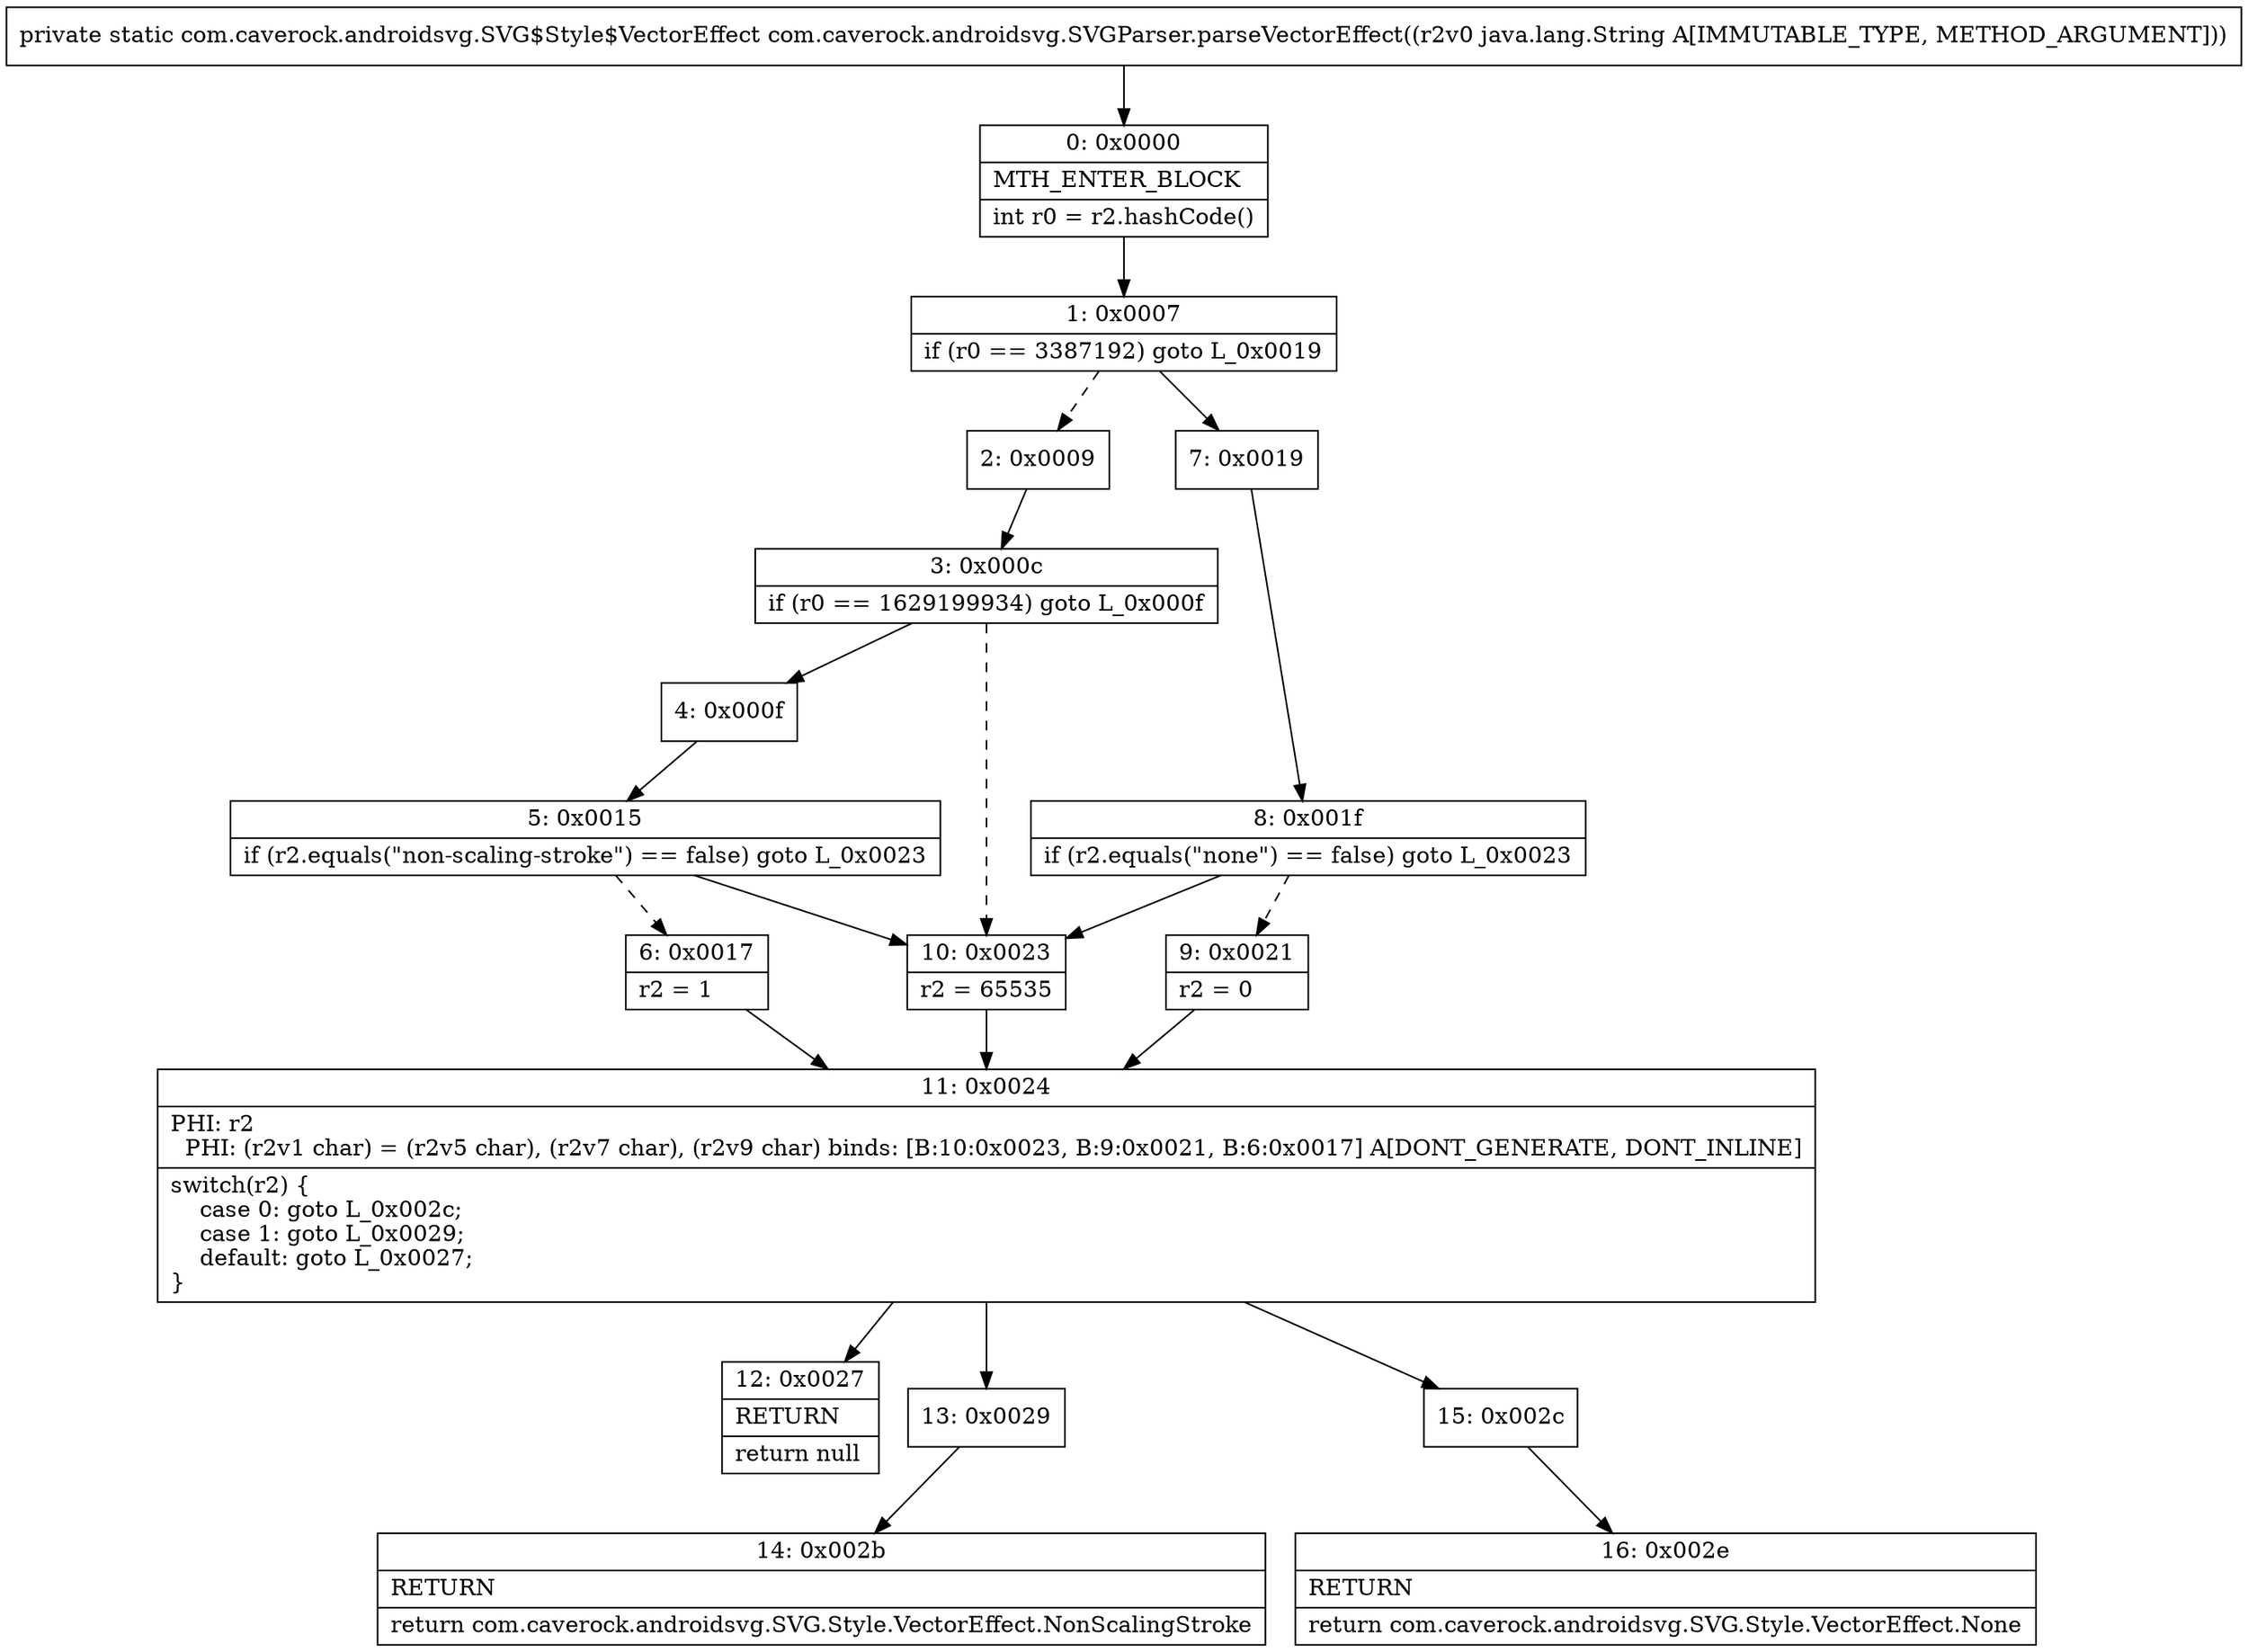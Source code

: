 digraph "CFG forcom.caverock.androidsvg.SVGParser.parseVectorEffect(Ljava\/lang\/String;)Lcom\/caverock\/androidsvg\/SVG$Style$VectorEffect;" {
Node_0 [shape=record,label="{0\:\ 0x0000|MTH_ENTER_BLOCK\l|int r0 = r2.hashCode()\l}"];
Node_1 [shape=record,label="{1\:\ 0x0007|if (r0 == 3387192) goto L_0x0019\l}"];
Node_2 [shape=record,label="{2\:\ 0x0009}"];
Node_3 [shape=record,label="{3\:\ 0x000c|if (r0 == 1629199934) goto L_0x000f\l}"];
Node_4 [shape=record,label="{4\:\ 0x000f}"];
Node_5 [shape=record,label="{5\:\ 0x0015|if (r2.equals(\"non\-scaling\-stroke\") == false) goto L_0x0023\l}"];
Node_6 [shape=record,label="{6\:\ 0x0017|r2 = 1\l}"];
Node_7 [shape=record,label="{7\:\ 0x0019}"];
Node_8 [shape=record,label="{8\:\ 0x001f|if (r2.equals(\"none\") == false) goto L_0x0023\l}"];
Node_9 [shape=record,label="{9\:\ 0x0021|r2 = 0\l}"];
Node_10 [shape=record,label="{10\:\ 0x0023|r2 = 65535\l}"];
Node_11 [shape=record,label="{11\:\ 0x0024|PHI: r2 \l  PHI: (r2v1 char) = (r2v5 char), (r2v7 char), (r2v9 char) binds: [B:10:0x0023, B:9:0x0021, B:6:0x0017] A[DONT_GENERATE, DONT_INLINE]\l|switch(r2) \{\l    case 0: goto L_0x002c;\l    case 1: goto L_0x0029;\l    default: goto L_0x0027;\l\}\l}"];
Node_12 [shape=record,label="{12\:\ 0x0027|RETURN\l|return null\l}"];
Node_13 [shape=record,label="{13\:\ 0x0029}"];
Node_14 [shape=record,label="{14\:\ 0x002b|RETURN\l|return com.caverock.androidsvg.SVG.Style.VectorEffect.NonScalingStroke\l}"];
Node_15 [shape=record,label="{15\:\ 0x002c}"];
Node_16 [shape=record,label="{16\:\ 0x002e|RETURN\l|return com.caverock.androidsvg.SVG.Style.VectorEffect.None\l}"];
MethodNode[shape=record,label="{private static com.caverock.androidsvg.SVG$Style$VectorEffect com.caverock.androidsvg.SVGParser.parseVectorEffect((r2v0 java.lang.String A[IMMUTABLE_TYPE, METHOD_ARGUMENT])) }"];
MethodNode -> Node_0;
Node_0 -> Node_1;
Node_1 -> Node_2[style=dashed];
Node_1 -> Node_7;
Node_2 -> Node_3;
Node_3 -> Node_4;
Node_3 -> Node_10[style=dashed];
Node_4 -> Node_5;
Node_5 -> Node_6[style=dashed];
Node_5 -> Node_10;
Node_6 -> Node_11;
Node_7 -> Node_8;
Node_8 -> Node_9[style=dashed];
Node_8 -> Node_10;
Node_9 -> Node_11;
Node_10 -> Node_11;
Node_11 -> Node_12;
Node_11 -> Node_13;
Node_11 -> Node_15;
Node_13 -> Node_14;
Node_15 -> Node_16;
}

